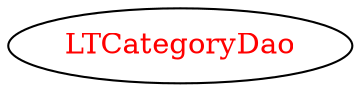 digraph dependencyGraph {
 concentrate=true;
 ranksep="2.0";
 rankdir="LR"; 
 splines="ortho";
"LTCategoryDao" [fontcolor="red"];
}